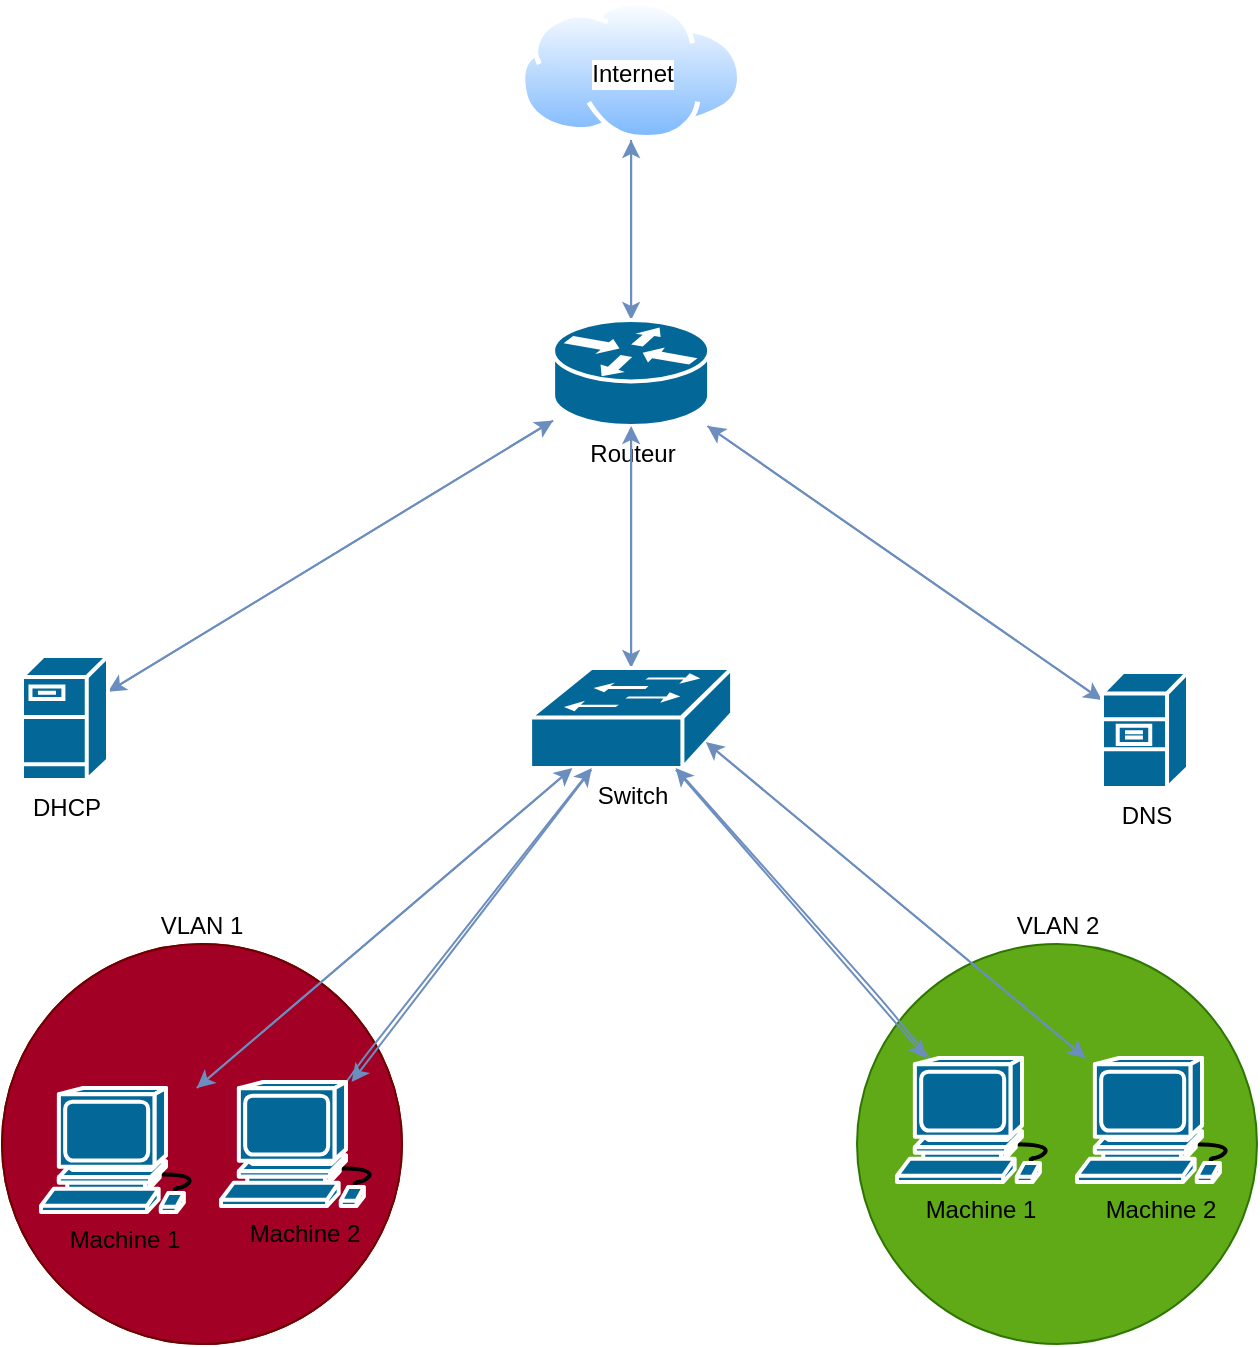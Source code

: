 <mxfile>
    <diagram id="MGUOGjpG-_Vtx1RctNk5" name="Page-1">
        <mxGraphModel dx="364" dy="209" grid="1" gridSize="10" guides="1" tooltips="1" connect="1" arrows="1" fold="1" page="1" pageScale="1" pageWidth="827" pageHeight="1169" background="#ffffff" math="0" shadow="0">
            <root>
                <mxCell id="0"/>
                <mxCell id="1" parent="0"/>
                <mxCell id="15" value="" style="ellipse;whiteSpace=wrap;html=1;aspect=fixed;fillColor=#a20025;fontColor=#ffffff;strokeColor=#6F0000;" parent="1" vertex="1">
                    <mxGeometry x="90" y="532" width="200" height="200" as="geometry"/>
                </mxCell>
                <mxCell id="13" value="&lt;font color=&quot;#000000&quot;&gt;VLAN 2&lt;/font&gt;" style="ellipse;whiteSpace=wrap;html=1;aspect=fixed;fillColor=#60a917;fontColor=#ffffff;strokeColor=#2D7600;labelPosition=center;verticalLabelPosition=top;align=center;verticalAlign=bottom;" parent="1" vertex="1">
                    <mxGeometry x="517.5" y="532" width="200" height="200" as="geometry"/>
                </mxCell>
                <mxCell id="12" value="&lt;font color=&quot;#000000&quot;&gt;VLAN 1&lt;/font&gt;" style="ellipse;whiteSpace=wrap;html=1;aspect=fixed;fillColor=#a20025;fontColor=#ffffff;strokeColor=#6F0000;labelPosition=center;verticalLabelPosition=top;align=center;verticalAlign=bottom;" parent="1" vertex="1">
                    <mxGeometry x="90" y="532" width="200" height="200" as="geometry"/>
                </mxCell>
                <mxCell id="25" style="edgeStyle=none;html=1;fillColor=#dae8fc;gradientColor=#7ea6e0;strokeColor=#6c8ebf;" parent="1" source="2" target="3" edge="1">
                    <mxGeometry relative="1" as="geometry"/>
                </mxCell>
                <mxCell id="24" style="edgeStyle=none;html=1;fillColor=#dae8fc;gradientColor=#7ea6e0;strokeColor=#6c8ebf;" parent="1" source="3" target="2" edge="1">
                    <mxGeometry relative="1" as="geometry"/>
                </mxCell>
                <mxCell id="27" style="edgeStyle=none;html=1;fillColor=#dae8fc;gradientColor=#7ea6e0;strokeColor=#6c8ebf;" parent="1" source="3" target="6" edge="1">
                    <mxGeometry relative="1" as="geometry"/>
                </mxCell>
                <mxCell id="28" style="edgeStyle=none;html=1;fillColor=#dae8fc;gradientColor=#7ea6e0;strokeColor=#6c8ebf;" parent="1" source="3" target="7" edge="1">
                    <mxGeometry relative="1" as="geometry"/>
                </mxCell>
                <mxCell id="30" style="edgeStyle=none;html=1;fillColor=#dae8fc;gradientColor=#7ea6e0;strokeColor=#6c8ebf;" parent="1" source="3" target="5" edge="1">
                    <mxGeometry relative="1" as="geometry"/>
                </mxCell>
                <mxCell id="3" value="&lt;font color=&quot;#000000&quot;&gt;Routeur&lt;/font&gt;" style="shape=mxgraph.cisco.routers.router;sketch=0;html=1;pointerEvents=1;dashed=0;fillColor=#036897;strokeColor=#ffffff;strokeWidth=2;verticalLabelPosition=bottom;verticalAlign=top;align=center;outlineConnect=0;" parent="1" vertex="1">
                    <mxGeometry x="365.56" y="220" width="78" height="53" as="geometry"/>
                </mxCell>
                <mxCell id="23" style="edgeStyle=none;html=1;entryX=0.5;entryY=1;entryDx=0;entryDy=0;entryPerimeter=0;fillColor=#dae8fc;gradientColor=#7ea6e0;strokeColor=#6c8ebf;" parent="1" source="5" target="3" edge="1">
                    <mxGeometry relative="1" as="geometry"/>
                </mxCell>
                <mxCell id="31" style="edgeStyle=none;html=1;fillColor=#dae8fc;gradientColor=#7ea6e0;strokeColor=#6c8ebf;" parent="1" source="5" target="9" edge="1">
                    <mxGeometry relative="1" as="geometry"/>
                </mxCell>
                <mxCell id="32" style="edgeStyle=none;html=1;fillColor=#dae8fc;gradientColor=#7ea6e0;strokeColor=#6c8ebf;" parent="1" source="5" target="8" edge="1">
                    <mxGeometry relative="1" as="geometry"/>
                </mxCell>
                <mxCell id="33" style="edgeStyle=none;html=1;fillColor=#dae8fc;gradientColor=#7ea6e0;strokeColor=#6c8ebf;" parent="1" source="5" target="10" edge="1">
                    <mxGeometry relative="1" as="geometry"/>
                </mxCell>
                <mxCell id="35" style="edgeStyle=none;html=1;fillColor=#dae8fc;gradientColor=#7ea6e0;strokeColor=#6c8ebf;exitX=0.87;exitY=0.74;exitDx=0;exitDy=0;exitPerimeter=0;" parent="1" source="5" target="11" edge="1">
                    <mxGeometry relative="1" as="geometry"/>
                </mxCell>
                <mxCell id="5" value="Switch" style="shape=mxgraph.cisco.switches.workgroup_switch;sketch=0;html=1;pointerEvents=1;dashed=0;fillColor=#036897;strokeColor=#ffffff;strokeWidth=2;verticalLabelPosition=bottom;verticalAlign=top;align=center;outlineConnect=0;fontColor=#000000;" parent="1" vertex="1">
                    <mxGeometry x="354.06" y="394" width="101" height="50" as="geometry"/>
                </mxCell>
                <mxCell id="26" style="edgeStyle=none;html=1;fillColor=#dae8fc;gradientColor=#7ea6e0;strokeColor=#6c8ebf;" parent="1" source="6" target="3" edge="1">
                    <mxGeometry relative="1" as="geometry"/>
                </mxCell>
                <mxCell id="6" value="DHCP" style="shape=mxgraph.cisco.servers.fileserver;sketch=0;html=1;pointerEvents=1;dashed=0;fillColor=#036897;strokeColor=#ffffff;strokeWidth=2;verticalLabelPosition=bottom;verticalAlign=top;align=center;outlineConnect=0;fontColor=#000000;" parent="1" vertex="1">
                    <mxGeometry x="100" y="388" width="43" height="62" as="geometry"/>
                </mxCell>
                <mxCell id="29" style="edgeStyle=none;html=1;fillColor=#dae8fc;strokeColor=#6c8ebf;gradientColor=#7ea6e0;" parent="1" source="7" target="3" edge="1">
                    <mxGeometry relative="1" as="geometry"/>
                </mxCell>
                <mxCell id="7" value="&lt;font color=&quot;#000000&quot;&gt;DNS&lt;/font&gt;" style="shape=mxgraph.cisco.servers.file_server;sketch=0;html=1;pointerEvents=1;dashed=0;fillColor=#036897;strokeColor=#ffffff;strokeWidth=2;verticalLabelPosition=bottom;verticalAlign=top;align=center;outlineConnect=0;" parent="1" vertex="1">
                    <mxGeometry x="640" y="396" width="43" height="58" as="geometry"/>
                </mxCell>
                <mxCell id="18" style="edgeStyle=none;html=1;fillColor=#dae8fc;gradientColor=#7ea6e0;strokeColor=#6c8ebf;" parent="1" source="8" target="5" edge="1">
                    <mxGeometry relative="1" as="geometry">
                        <mxPoint x="200" y="600" as="sourcePoint"/>
                    </mxGeometry>
                </mxCell>
                <mxCell id="8" value="Machine 1" style="shape=mxgraph.cisco.computers_and_peripherals.workstation;sketch=0;html=1;pointerEvents=1;dashed=0;fillColor=#036897;strokeColor=#ffffff;strokeWidth=2;verticalLabelPosition=bottom;verticalAlign=top;align=center;outlineConnect=0;fontColor=#000000;" parent="1" vertex="1">
                    <mxGeometry x="109.5" y="604" width="83" height="62" as="geometry"/>
                </mxCell>
                <mxCell id="17" style="edgeStyle=none;html=1;fillColor=#dae8fc;gradientColor=#7ea6e0;strokeColor=#6c8ebf;exitX=0.755;exitY=0;exitDx=0;exitDy=0;exitPerimeter=0;" parent="1" source="9" target="5" edge="1">
                    <mxGeometry relative="1" as="geometry">
                        <Array as="points">
                            <mxPoint x="270" y="590"/>
                        </Array>
                    </mxGeometry>
                </mxCell>
                <mxCell id="9" value="Machine 2" style="shape=mxgraph.cisco.computers_and_peripherals.workstation;sketch=0;html=1;pointerEvents=1;dashed=0;fillColor=#036897;strokeColor=#ffffff;strokeWidth=2;verticalLabelPosition=bottom;verticalAlign=top;align=center;outlineConnect=0;fontColor=#000000;" parent="1" vertex="1">
                    <mxGeometry x="199.5" y="601" width="83" height="62" as="geometry"/>
                </mxCell>
                <mxCell id="19" style="edgeStyle=none;html=1;fillColor=#dae8fc;gradientColor=#7ea6e0;strokeColor=#6c8ebf;" parent="1" source="10" target="5" edge="1">
                    <mxGeometry relative="1" as="geometry">
                        <Array as="points">
                            <mxPoint x="530" y="560"/>
                        </Array>
                    </mxGeometry>
                </mxCell>
                <mxCell id="10" value="&lt;font color=&quot;#000000&quot;&gt;Machine 1&lt;br&gt;&lt;/font&gt;" style="shape=mxgraph.cisco.computers_and_peripherals.workstation;sketch=0;html=1;pointerEvents=1;dashed=0;fillColor=#036897;strokeColor=#ffffff;strokeWidth=2;verticalLabelPosition=bottom;verticalAlign=top;align=center;outlineConnect=0;" parent="1" vertex="1">
                    <mxGeometry x="537.5" y="589" width="83" height="62" as="geometry"/>
                </mxCell>
                <mxCell id="20" style="edgeStyle=none;html=1;entryX=0.87;entryY=0.74;entryDx=0;entryDy=0;entryPerimeter=0;fillColor=#dae8fc;gradientColor=#7ea6e0;strokeColor=#6c8ebf;" parent="1" source="11" target="5" edge="1">
                    <mxGeometry relative="1" as="geometry">
                        <Array as="points"/>
                    </mxGeometry>
                </mxCell>
                <mxCell id="11" value="Machine 2" style="shape=mxgraph.cisco.computers_and_peripherals.workstation;sketch=0;html=1;pointerEvents=1;dashed=0;fillColor=#036897;strokeColor=#ffffff;strokeWidth=2;verticalLabelPosition=bottom;verticalAlign=top;align=center;outlineConnect=0;fontColor=#000000;" parent="1" vertex="1">
                    <mxGeometry x="627.5" y="589" width="83" height="62" as="geometry"/>
                </mxCell>
                <mxCell id="2" value="Internet" style="aspect=fixed;perimeter=ellipsePerimeter;html=1;align=center;shadow=0;dashed=0;spacingTop=3;image;image=img/lib/active_directory/internet_cloud.svg;labelPosition=center;verticalLabelPosition=middle;verticalAlign=middle;" parent="1" vertex="1">
                    <mxGeometry x="349" y="60" width="111.12" height="70" as="geometry"/>
                </mxCell>
            </root>
        </mxGraphModel>
    </diagram>
</mxfile>